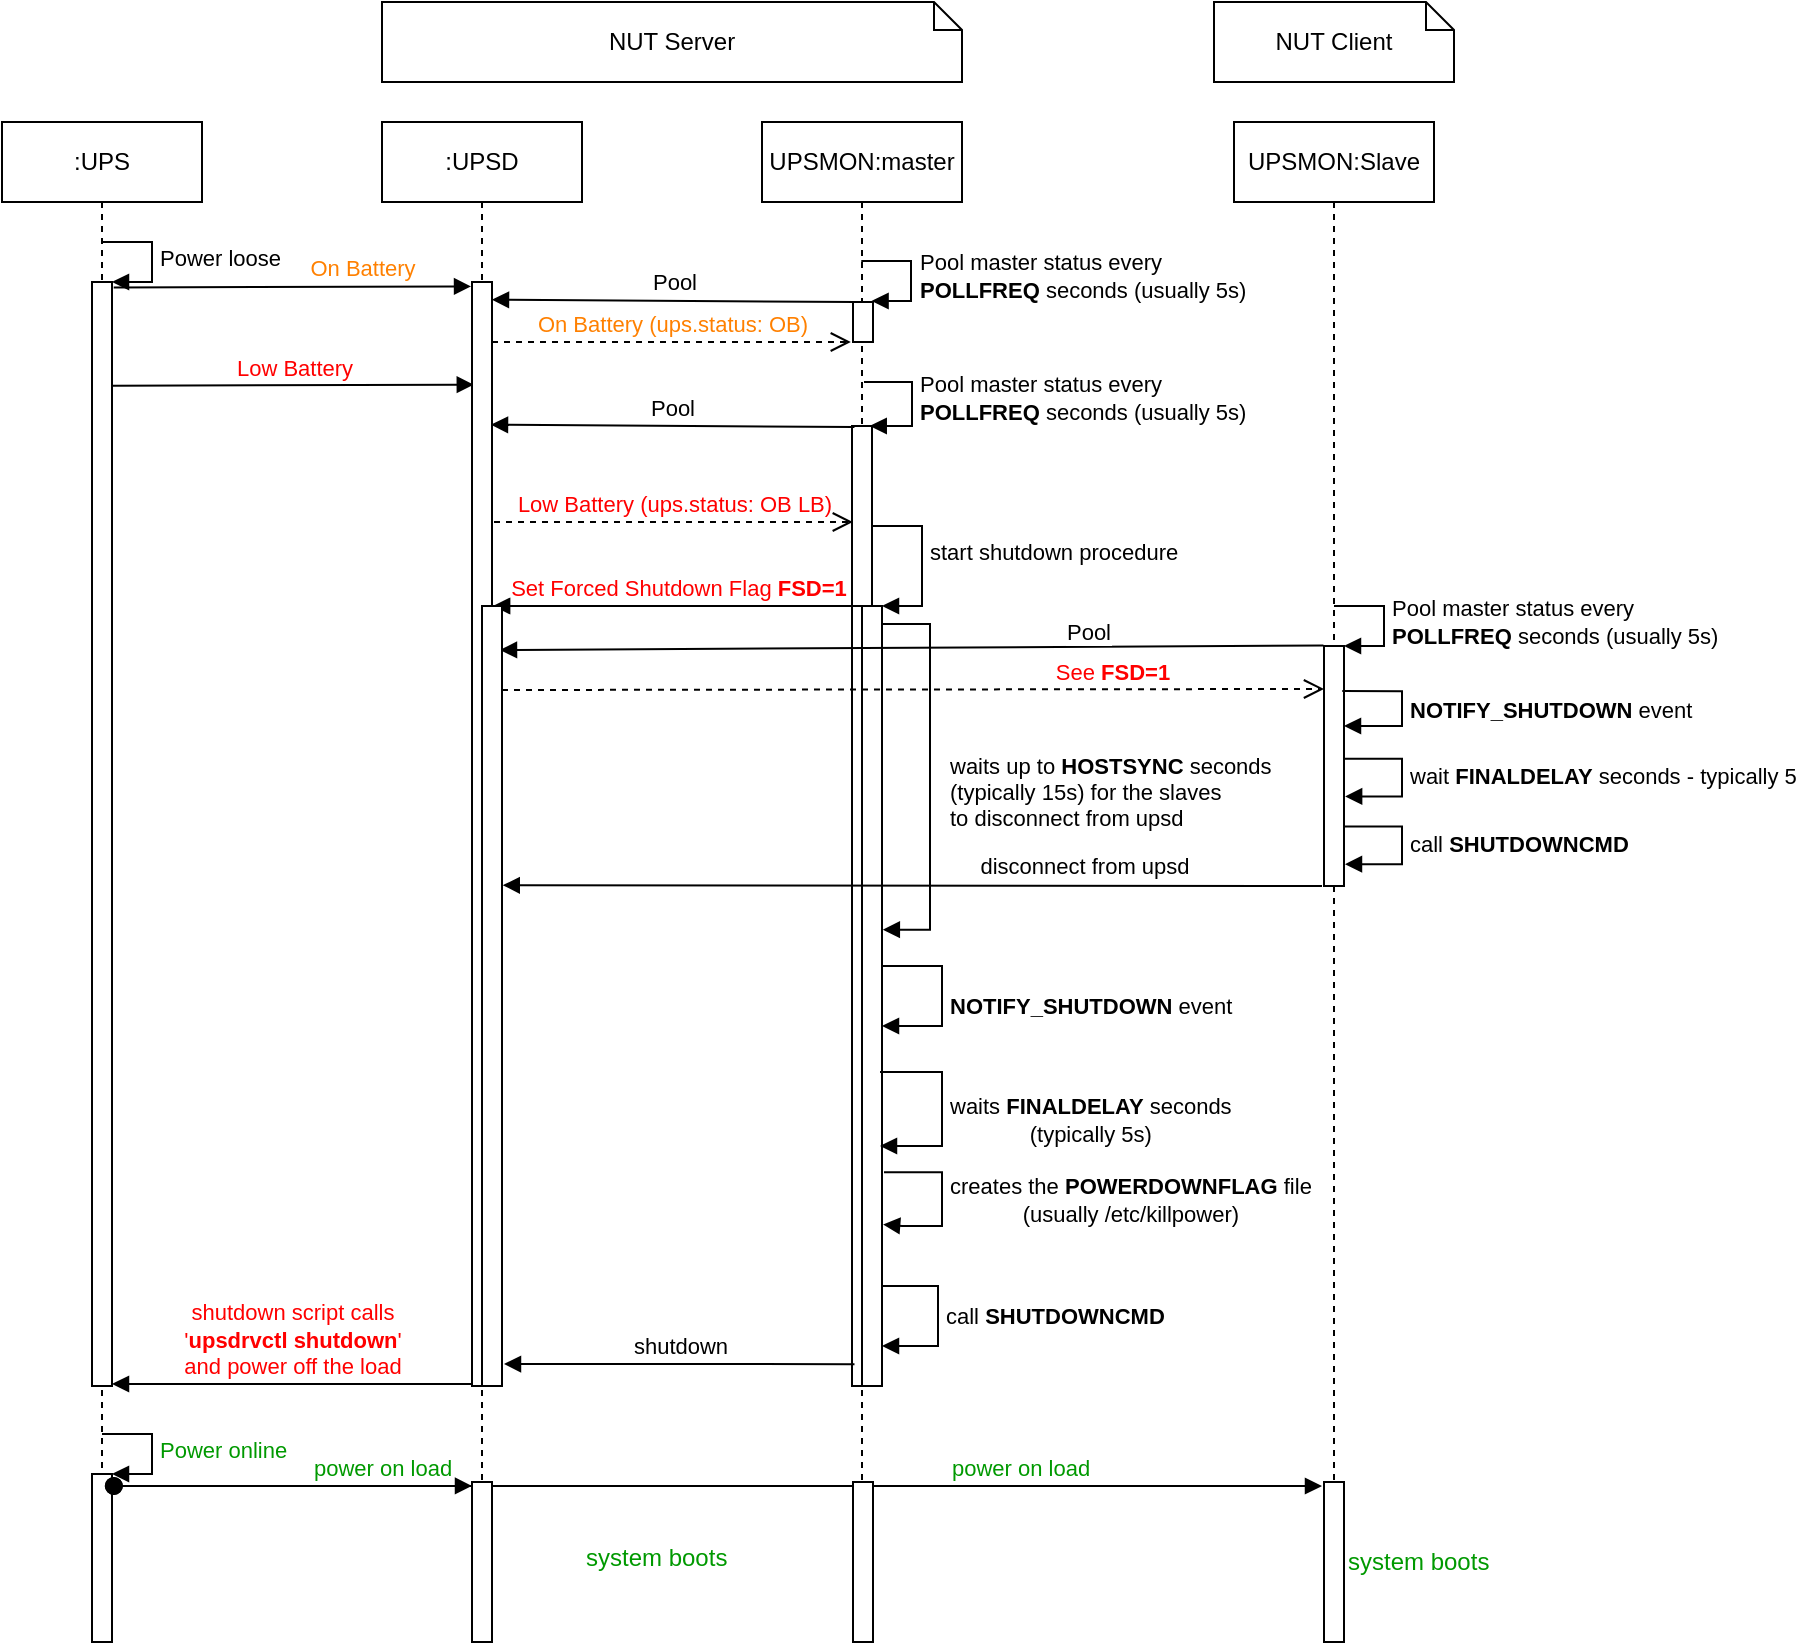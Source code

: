 <mxfile version="10.6.3" type="github"><diagram name="Page-1" id="13e1069c-82ec-6db2-03f1-153e76fe0fe0"><mxGraphModel dx="1394" dy="745" grid="1" gridSize="10" guides="1" tooltips="1" connect="1" arrows="1" fold="1" page="1" pageScale="1" pageWidth="1100" pageHeight="850" background="#ffffff" math="0" shadow="0"><root><mxCell id="0"/><mxCell id="1" parent="0"/><mxCell id="WTpWwaRwXUbTRwRtyqy8-2" value=":UPS" style="shape=umlLifeline;perimeter=lifelinePerimeter;whiteSpace=wrap;html=1;container=1;collapsible=0;recursiveResize=0;outlineConnect=0;" vertex="1" parent="1"><mxGeometry x="90" y="80" width="100" height="760" as="geometry"/></mxCell><mxCell id="WTpWwaRwXUbTRwRtyqy8-8" value="" style="html=1;points=[];perimeter=orthogonalPerimeter;" vertex="1" parent="WTpWwaRwXUbTRwRtyqy8-2"><mxGeometry x="45" y="80" width="10" height="552" as="geometry"/></mxCell><mxCell id="WTpWwaRwXUbTRwRtyqy8-9" value="Power loose" style="edgeStyle=orthogonalEdgeStyle;html=1;align=left;spacingLeft=2;endArrow=block;rounded=0;entryX=1;entryY=0;" edge="1" target="WTpWwaRwXUbTRwRtyqy8-8" parent="WTpWwaRwXUbTRwRtyqy8-2"><mxGeometry relative="1" as="geometry"><mxPoint x="50" y="60" as="sourcePoint"/><Array as="points"><mxPoint x="75" y="60"/><mxPoint x="75" y="80"/></Array></mxGeometry></mxCell><mxCell id="WTpWwaRwXUbTRwRtyqy8-70" value="" style="html=1;points=[];perimeter=orthogonalPerimeter;fontColor=#FF0000;align=center;" vertex="1" parent="WTpWwaRwXUbTRwRtyqy8-2"><mxGeometry x="45" y="676" width="10" height="84" as="geometry"/></mxCell><mxCell id="WTpWwaRwXUbTRwRtyqy8-71" value="Power online" style="edgeStyle=orthogonalEdgeStyle;html=1;align=left;spacingLeft=2;endArrow=block;rounded=0;entryX=1;entryY=0;fontColor=#009900;" edge="1" target="WTpWwaRwXUbTRwRtyqy8-70" parent="WTpWwaRwXUbTRwRtyqy8-2"><mxGeometry relative="1" as="geometry"><mxPoint x="50" y="656" as="sourcePoint"/><Array as="points"><mxPoint x="75" y="656"/></Array></mxGeometry></mxCell><mxCell id="WTpWwaRwXUbTRwRtyqy8-12" value="UPSMON:master" style="shape=umlLifeline;perimeter=lifelinePerimeter;whiteSpace=wrap;html=1;container=1;collapsible=0;recursiveResize=0;outlineConnect=0;" vertex="1" parent="1"><mxGeometry x="470" y="80" width="100" height="760" as="geometry"/></mxCell><mxCell id="WTpWwaRwXUbTRwRtyqy8-15" value="" style="html=1;points=[];perimeter=orthogonalPerimeter;" vertex="1" parent="WTpWwaRwXUbTRwRtyqy8-12"><mxGeometry x="45" y="152" width="10" height="480" as="geometry"/></mxCell><mxCell id="WTpWwaRwXUbTRwRtyqy8-25" value="" style="html=1;points=[];perimeter=orthogonalPerimeter;" vertex="1" parent="WTpWwaRwXUbTRwRtyqy8-12"><mxGeometry x="50" y="242" width="10" height="390" as="geometry"/></mxCell><mxCell id="WTpWwaRwXUbTRwRtyqy8-26" value="start shutdown procedure" style="edgeStyle=orthogonalEdgeStyle;html=1;align=left;spacingLeft=2;endArrow=block;rounded=0;entryX=1;entryY=0;" edge="1" target="WTpWwaRwXUbTRwRtyqy8-25" parent="WTpWwaRwXUbTRwRtyqy8-12"><mxGeometry relative="1" as="geometry"><mxPoint x="55" y="192" as="sourcePoint"/><Array as="points"><mxPoint x="55" y="202"/><mxPoint x="80" y="202"/><mxPoint x="80" y="242"/></Array></mxGeometry></mxCell><mxCell id="WTpWwaRwXUbTRwRtyqy8-48" value="waits up to &lt;b&gt;HOSTSYNC&lt;/b&gt; seconds &lt;br&gt;(typically 15s) for the slaves &lt;br&gt;to disconnect from upsd" style="edgeStyle=orthogonalEdgeStyle;html=1;align=left;spacingLeft=2;endArrow=block;rounded=0;fontColor=#000000;entryX=1.043;entryY=0.415;entryDx=0;entryDy=0;entryPerimeter=0;" edge="1" parent="WTpWwaRwXUbTRwRtyqy8-12" target="WTpWwaRwXUbTRwRtyqy8-25"><mxGeometry x="0.077" y="6" relative="1" as="geometry"><mxPoint x="60" y="251" as="sourcePoint"/><Array as="points"><mxPoint x="84" y="251"/><mxPoint x="84" y="404"/></Array><mxPoint x="60" y="332" as="targetPoint"/><mxPoint as="offset"/></mxGeometry></mxCell><mxCell id="WTpWwaRwXUbTRwRtyqy8-50" value="&lt;b&gt;NOTIFY_SHUTDOWN&lt;/b&gt; event" style="edgeStyle=orthogonalEdgeStyle;html=1;align=left;spacingLeft=2;endArrow=block;rounded=0;fontColor=#000000;" edge="1" parent="WTpWwaRwXUbTRwRtyqy8-12"><mxGeometry x="0.105" relative="1" as="geometry"><mxPoint x="60" y="422" as="sourcePoint"/><Array as="points"><mxPoint x="60" y="422"/><mxPoint x="90" y="422"/><mxPoint x="90" y="452"/></Array><mxPoint x="60" y="452" as="targetPoint"/><mxPoint as="offset"/></mxGeometry></mxCell><mxCell id="WTpWwaRwXUbTRwRtyqy8-51" value="waits &lt;b&gt;FINALDELAY&lt;/b&gt; seconds&lt;br&gt;&lt;div align=&quot;center&quot;&gt;(typically 5s)&lt;/div&gt;" style="edgeStyle=orthogonalEdgeStyle;html=1;align=left;spacingLeft=2;endArrow=block;rounded=0;fontColor=#000000;" edge="1" parent="WTpWwaRwXUbTRwRtyqy8-12"><mxGeometry x="0.105" relative="1" as="geometry"><mxPoint x="59" y="475" as="sourcePoint"/><Array as="points"><mxPoint x="90" y="475"/><mxPoint x="90" y="512"/></Array><mxPoint x="59" y="512" as="targetPoint"/><mxPoint as="offset"/></mxGeometry></mxCell><mxCell id="WTpWwaRwXUbTRwRtyqy8-53" value="creates the &lt;b&gt;POWERDOWNFLAG&lt;/b&gt; file &lt;br&gt;&lt;div align=&quot;center&quot;&gt;(usually /etc/killpower)&lt;/div&gt;" style="edgeStyle=orthogonalEdgeStyle;html=1;align=left;spacingLeft=2;endArrow=block;rounded=0;fontColor=#000000;exitX=1.1;exitY=0.726;exitDx=0;exitDy=0;exitPerimeter=0;entryX=1.055;entryY=0.793;entryDx=0;entryDy=0;entryPerimeter=0;" edge="1" target="WTpWwaRwXUbTRwRtyqy8-25" parent="WTpWwaRwXUbTRwRtyqy8-12" source="WTpWwaRwXUbTRwRtyqy8-25"><mxGeometry relative="1" as="geometry"><mxPoint x="165" y="572" as="sourcePoint"/><Array as="points"><mxPoint x="90" y="525"/><mxPoint x="90" y="552"/><mxPoint x="70" y="551"/></Array><mxPoint x="61" y="556" as="targetPoint"/></mxGeometry></mxCell><mxCell id="WTpWwaRwXUbTRwRtyqy8-59" value="" style="html=1;points=[];perimeter=orthogonalPerimeter;fontColor=#FF0000;align=center;" vertex="1" parent="WTpWwaRwXUbTRwRtyqy8-12"><mxGeometry x="45.5" y="90" width="10" height="20" as="geometry"/></mxCell><mxCell id="WTpWwaRwXUbTRwRtyqy8-13" value="UPSMON:Slave" style="shape=umlLifeline;perimeter=lifelinePerimeter;whiteSpace=wrap;html=1;container=1;collapsible=0;recursiveResize=0;outlineConnect=0;" vertex="1" parent="1"><mxGeometry x="706" y="80" width="100" height="760" as="geometry"/></mxCell><mxCell id="WTpWwaRwXUbTRwRtyqy8-40" value="" style="html=1;points=[];perimeter=orthogonalPerimeter;fontColor=#000000;" vertex="1" parent="WTpWwaRwXUbTRwRtyqy8-13"><mxGeometry x="45" y="262" width="10" height="120" as="geometry"/></mxCell><mxCell id="WTpWwaRwXUbTRwRtyqy8-41" value="Pool master status every &lt;b&gt;&lt;br&gt;POLLFREQ&lt;/b&gt; seconds (usually 5s)" style="edgeStyle=orthogonalEdgeStyle;html=1;align=left;spacingLeft=2;endArrow=block;rounded=0;entryX=1;entryY=0;fontColor=#000000;" edge="1" target="WTpWwaRwXUbTRwRtyqy8-40" parent="WTpWwaRwXUbTRwRtyqy8-13"><mxGeometry relative="1" as="geometry"><mxPoint x="50" y="242" as="sourcePoint"/><Array as="points"><mxPoint x="75" y="242"/></Array></mxGeometry></mxCell><mxCell id="WTpWwaRwXUbTRwRtyqy8-45" value="&lt;b&gt;NOTIFY_SHUTDOWN&lt;/b&gt; event" style="edgeStyle=orthogonalEdgeStyle;html=1;align=left;spacingLeft=2;endArrow=block;rounded=0;fontColor=#000000;exitX=0.914;exitY=0.188;exitDx=0;exitDy=0;exitPerimeter=0;" edge="1" parent="WTpWwaRwXUbTRwRtyqy8-13" source="WTpWwaRwXUbTRwRtyqy8-40"><mxGeometry x="0.042" relative="1" as="geometry"><mxPoint x="9" y="287" as="sourcePoint"/><Array as="points"><mxPoint x="84" y="285"/><mxPoint x="84" y="302"/></Array><mxPoint x="55" y="302" as="targetPoint"/><mxPoint as="offset"/></mxGeometry></mxCell><mxCell id="WTpWwaRwXUbTRwRtyqy8-77" value="" style="html=1;points=[];perimeter=orthogonalPerimeter;fontColor=#009900;align=center;" vertex="1" parent="WTpWwaRwXUbTRwRtyqy8-13"><mxGeometry x="45" y="680" width="10" height="80" as="geometry"/></mxCell><mxCell id="WTpWwaRwXUbTRwRtyqy8-14" value="NUT Server" style="shape=note;whiteSpace=wrap;html=1;size=14;verticalAlign=middle;align=center;spacingTop=0;" vertex="1" parent="1"><mxGeometry x="280" y="20" width="290" height="40" as="geometry"/></mxCell><mxCell id="WTpWwaRwXUbTRwRtyqy8-28" value="On Battery" style="html=1;verticalAlign=bottom;endArrow=block;fontColor=#FF8000;entryX=-0.048;entryY=0.004;entryDx=0;entryDy=0;entryPerimeter=0;exitX=1.086;exitY=0.005;exitDx=0;exitDy=0;exitPerimeter=0;" edge="1" parent="1" source="WTpWwaRwXUbTRwRtyqy8-8" target="WTpWwaRwXUbTRwRtyqy8-10"><mxGeometry x="0.388" width="80" relative="1" as="geometry"><mxPoint x="145" y="177" as="sourcePoint"/><mxPoint x="225" y="242" as="targetPoint"/><mxPoint as="offset"/></mxGeometry></mxCell><mxCell id="WTpWwaRwXUbTRwRtyqy8-33" value="Low Battery" style="html=1;verticalAlign=bottom;endArrow=block;fontColor=#FF0000;entryX=0.09;entryY=0.093;entryDx=0;entryDy=0;entryPerimeter=0;exitX=1.029;exitY=0.094;exitDx=0;exitDy=0;exitPerimeter=0;" edge="1" parent="1" source="WTpWwaRwXUbTRwRtyqy8-8" target="WTpWwaRwXUbTRwRtyqy8-10"><mxGeometry width="80" relative="1" as="geometry"><mxPoint x="145" y="272" as="sourcePoint"/><mxPoint x="225" y="272" as="targetPoint"/></mxGeometry></mxCell><mxCell id="WTpWwaRwXUbTRwRtyqy8-35" value="Set Forced Shutdown Flag &lt;b&gt;FSD=1&lt;/b&gt;" style="html=1;verticalAlign=bottom;endArrow=block;fontColor=#FF0000;entryX=0.557;entryY=0;entryDx=0;entryDy=0;entryPerimeter=0;" edge="1" parent="1" target="WTpWwaRwXUbTRwRtyqy8-36"><mxGeometry width="80" relative="1" as="geometry"><mxPoint x="520" y="322" as="sourcePoint"/><mxPoint x="170" y="552" as="targetPoint"/></mxGeometry></mxCell><mxCell id="WTpWwaRwXUbTRwRtyqy8-42" value="Pool" style="html=1;verticalAlign=bottom;endArrow=block;fontColor=#000000;exitX=-0.029;exitY=-0.002;exitDx=0;exitDy=0;exitPerimeter=0;" edge="1" parent="1" source="WTpWwaRwXUbTRwRtyqy8-40"><mxGeometry x="-0.427" y="2" width="80" relative="1" as="geometry"><mxPoint x="220" y="552" as="sourcePoint"/><mxPoint x="339" y="344" as="targetPoint"/><mxPoint as="offset"/></mxGeometry></mxCell><mxCell id="WTpWwaRwXUbTRwRtyqy8-43" value="See &lt;b&gt;FSD=1&lt;/b&gt;" style="html=1;verticalAlign=bottom;endArrow=open;dashed=1;endSize=8;fontColor=#FF0000;entryX=0;entryY=0.179;entryDx=0;entryDy=0;entryPerimeter=0;" edge="1" parent="1" target="WTpWwaRwXUbTRwRtyqy8-40"><mxGeometry x="0.484" relative="1" as="geometry"><mxPoint x="340" y="364" as="sourcePoint"/><mxPoint x="749" y="362" as="targetPoint"/><mxPoint as="offset"/></mxGeometry></mxCell><mxCell id="WTpWwaRwXUbTRwRtyqy8-46" value="wait &lt;b&gt;FINALDELAY&lt;/b&gt; seconds - typically 5" style="edgeStyle=orthogonalEdgeStyle;html=1;align=left;spacingLeft=2;endArrow=block;rounded=0;entryX=1.057;entryY=0.291;fontColor=#000000;entryDx=0;entryDy=0;entryPerimeter=0;" edge="1" parent="1"><mxGeometry relative="1" as="geometry"><mxPoint x="761" y="398.357" as="sourcePoint"/><Array as="points"><mxPoint x="790" y="398"/><mxPoint x="790" y="417"/></Array><mxPoint x="761.571" y="417.214" as="targetPoint"/></mxGeometry></mxCell><mxCell id="WTpWwaRwXUbTRwRtyqy8-47" value="call &lt;b&gt;SHUTDOWNCMD&lt;/b&gt;" style="edgeStyle=orthogonalEdgeStyle;html=1;align=left;spacingLeft=2;endArrow=block;rounded=0;entryX=1.057;entryY=0.291;fontColor=#000000;entryDx=0;entryDy=0;entryPerimeter=0;" edge="1" parent="1"><mxGeometry relative="1" as="geometry"><mxPoint x="760.929" y="432.214" as="sourcePoint"/><Array as="points"><mxPoint x="790" y="432"/><mxPoint x="790" y="451"/></Array><mxPoint x="761.5" y="451.071" as="targetPoint"/></mxGeometry></mxCell><mxCell id="WTpWwaRwXUbTRwRtyqy8-49" value="disconnect from upsd" style="html=1;verticalAlign=bottom;endArrow=block;fontColor=#000000;entryX=1.038;entryY=0.358;entryDx=0;entryDy=0;entryPerimeter=0;" edge="1" parent="1" target="WTpWwaRwXUbTRwRtyqy8-36"><mxGeometry x="-0.416" y="-1" width="80" relative="1" as="geometry"><mxPoint x="750" y="462" as="sourcePoint"/><mxPoint x="350" y="472" as="targetPoint"/><mxPoint as="offset"/></mxGeometry></mxCell><mxCell id="WTpWwaRwXUbTRwRtyqy8-54" value="call &lt;b&gt;SHUTDOWNCMD&lt;/b&gt;" style="edgeStyle=orthogonalEdgeStyle;html=1;align=left;spacingLeft=2;endArrow=block;rounded=0;fontColor=#000000;" edge="1" parent="1"><mxGeometry relative="1" as="geometry"><mxPoint x="530" y="662" as="sourcePoint"/><Array as="points"><mxPoint x="558" y="662"/><mxPoint x="558" y="692"/></Array><mxPoint x="530" y="692" as="targetPoint"/></mxGeometry></mxCell><mxCell id="WTpWwaRwXUbTRwRtyqy8-55" value="shutdown" style="html=1;verticalAlign=bottom;endArrow=block;fontColor=#000000;exitX=-0.376;exitY=0.972;exitDx=0;exitDy=0;exitPerimeter=0;" edge="1" parent="1" source="WTpWwaRwXUbTRwRtyqy8-25"><mxGeometry width="80" relative="1" as="geometry"><mxPoint x="516" y="709" as="sourcePoint"/><mxPoint x="341" y="701" as="targetPoint"/></mxGeometry></mxCell><mxCell id="WTpWwaRwXUbTRwRtyqy8-56" value="&lt;div&gt;shutdown script calls &lt;br&gt;&lt;/div&gt;&lt;div&gt;'&lt;b&gt;upsdrvctl shutdown&lt;/b&gt;' &lt;/div&gt;and power off the load" style="html=1;verticalAlign=bottom;endArrow=block;fontColor=#FF0000;" edge="1" parent="1" target="WTpWwaRwXUbTRwRtyqy8-8"><mxGeometry width="80" relative="1" as="geometry"><mxPoint x="325" y="711" as="sourcePoint"/><mxPoint x="150" y="712" as="targetPoint"/></mxGeometry></mxCell><mxCell id="WTpWwaRwXUbTRwRtyqy8-57" value="NUT Client" style="shape=note;whiteSpace=wrap;html=1;size=14;verticalAlign=middle;align=center;spacingTop=0;" vertex="1" parent="1"><mxGeometry x="696" y="20" width="120" height="40" as="geometry"/></mxCell><mxCell id="WTpWwaRwXUbTRwRtyqy8-58" value="Pool master status every &lt;b&gt;&lt;br&gt;POLLFREQ&lt;/b&gt; seconds (usually 5s)" style="edgeStyle=orthogonalEdgeStyle;html=1;align=left;spacingLeft=2;endArrow=block;rounded=0;entryX=1;entryY=0;fontColor=#000000;" edge="1" parent="1"><mxGeometry relative="1" as="geometry"><mxPoint x="519.643" y="149.5" as="sourcePoint"/><Array as="points"><mxPoint x="544.5" y="149.5"/></Array><mxPoint x="524.786" y="169.5" as="targetPoint"/></mxGeometry></mxCell><mxCell id="WTpWwaRwXUbTRwRtyqy8-60" value="Pool" style="html=1;verticalAlign=bottom;endArrow=block;fontColor=#000000;exitX=0.121;exitY=0;exitDx=0;exitDy=0;exitPerimeter=0;entryX=1;entryY=0.016;entryDx=0;entryDy=0;entryPerimeter=0;" edge="1" parent="1" source="WTpWwaRwXUbTRwRtyqy8-59" target="WTpWwaRwXUbTRwRtyqy8-10"><mxGeometry width="80" relative="1" as="geometry"><mxPoint x="410" y="230" as="sourcePoint"/><mxPoint x="340" y="170" as="targetPoint"/></mxGeometry></mxCell><mxCell id="WTpWwaRwXUbTRwRtyqy8-63" value="On Battery (ups.status: OB)" style="html=1;verticalAlign=bottom;endArrow=open;dashed=1;endSize=8;fontColor=#FF8000;entryX=-0.107;entryY=1;entryDx=0;entryDy=0;entryPerimeter=0;" edge="1" source="WTpWwaRwXUbTRwRtyqy8-10" parent="1" target="WTpWwaRwXUbTRwRtyqy8-59"><mxGeometry relative="1" as="geometry"><mxPoint x="230" y="387" as="targetPoint"/></mxGeometry></mxCell><mxCell id="WTpWwaRwXUbTRwRtyqy8-64" value="Pool master status every &lt;b&gt;&lt;br&gt;POLLFREQ&lt;/b&gt; seconds (usually 5s)" style="edgeStyle=orthogonalEdgeStyle;html=1;align=left;spacingLeft=2;endArrow=block;rounded=0;fontColor=#000000;entryX=0.887;entryY=0;entryDx=0;entryDy=0;entryPerimeter=0;" edge="1" parent="1" target="WTpWwaRwXUbTRwRtyqy8-15"><mxGeometry relative="1" as="geometry"><mxPoint x="524" y="210" as="sourcePoint"/><Array as="points"><mxPoint x="521" y="210"/><mxPoint x="545" y="210"/><mxPoint x="545" y="232"/></Array><mxPoint x="521" y="230" as="targetPoint"/></mxGeometry></mxCell><mxCell id="WTpWwaRwXUbTRwRtyqy8-65" value="Pool" style="html=1;verticalAlign=bottom;endArrow=block;fontColor=#000000;exitX=0.121;exitY=0;exitDx=0;exitDy=0;exitPerimeter=0;entryX=1;entryY=0.016;entryDx=0;entryDy=0;entryPerimeter=0;" edge="1" parent="1"><mxGeometry width="80" relative="1" as="geometry"><mxPoint x="516.214" y="232.5" as="sourcePoint"/><mxPoint x="334.5" y="231.357" as="targetPoint"/></mxGeometry></mxCell><mxCell id="WTpWwaRwXUbTRwRtyqy8-66" value="Low Battery (ups.status: OB LB)" style="html=1;verticalAlign=bottom;endArrow=open;dashed=1;endSize=8;fontColor=#FF0000;entryX=-0.107;entryY=1;entryDx=0;entryDy=0;entryPerimeter=0;" edge="1" parent="1"><mxGeometry relative="1" as="geometry"><mxPoint x="515.429" y="280" as="targetPoint"/><mxPoint x="336" y="280" as="sourcePoint"/></mxGeometry></mxCell><mxCell id="WTpWwaRwXUbTRwRtyqy8-75" value="power on load" style="html=1;verticalAlign=bottom;startArrow=oval;endArrow=block;startSize=8;fontColor=#009900;exitX=1.086;exitY=0.071;exitDx=0;exitDy=0;exitPerimeter=0;" edge="1" target="WTpWwaRwXUbTRwRtyqy8-74" parent="1" source="WTpWwaRwXUbTRwRtyqy8-70"><mxGeometry x="0.498" relative="1" as="geometry"><mxPoint x="265" y="760" as="sourcePoint"/><mxPoint as="offset"/></mxGeometry></mxCell><mxCell id="WTpWwaRwXUbTRwRtyqy8-76" value="power on load" style="html=1;verticalAlign=bottom;startArrow=oval;endArrow=block;startSize=8;fontColor=#009900;" edge="1" parent="1"><mxGeometry x="0.498" relative="1" as="geometry"><mxPoint x="146" y="762" as="sourcePoint"/><mxPoint x="750" y="762" as="targetPoint"/><mxPoint as="offset"/></mxGeometry></mxCell><mxCell id="WTpWwaRwXUbTRwRtyqy8-78" value="system boots" style="text;html=1;resizable=0;points=[];autosize=1;align=left;verticalAlign=top;spacingTop=-4;fontColor=#009900;" vertex="1" parent="1"><mxGeometry x="380" y="788" width="90" height="20" as="geometry"/></mxCell><mxCell id="WTpWwaRwXUbTRwRtyqy8-79" value="system boots" style="text;html=1;resizable=0;points=[];autosize=1;align=left;verticalAlign=top;spacingTop=-4;fontColor=#009900;" vertex="1" parent="1"><mxGeometry x="761" y="790" width="90" height="20" as="geometry"/></mxCell><mxCell id="WTpWwaRwXUbTRwRtyqy8-3" value=":UPSD" style="shape=umlLifeline;perimeter=lifelinePerimeter;whiteSpace=wrap;html=1;container=1;collapsible=0;recursiveResize=0;outlineConnect=0;" vertex="1" parent="1"><mxGeometry x="280" y="80" width="100" height="760" as="geometry"/></mxCell><mxCell id="WTpWwaRwXUbTRwRtyqy8-10" value="" style="html=1;points=[];perimeter=orthogonalPerimeter;" vertex="1" parent="WTpWwaRwXUbTRwRtyqy8-3"><mxGeometry x="45" y="80" width="10" height="552" as="geometry"/></mxCell><mxCell id="WTpWwaRwXUbTRwRtyqy8-36" value="" style="html=1;points=[];perimeter=orthogonalPerimeter;fontColor=#000000;" vertex="1" parent="WTpWwaRwXUbTRwRtyqy8-3"><mxGeometry x="50" y="242" width="10" height="390" as="geometry"/></mxCell><mxCell id="WTpWwaRwXUbTRwRtyqy8-74" value="" style="html=1;points=[];perimeter=orthogonalPerimeter;fontColor=#009900;align=center;" vertex="1" parent="WTpWwaRwXUbTRwRtyqy8-3"><mxGeometry x="45" y="680" width="10" height="80" as="geometry"/></mxCell><mxCell id="WTpWwaRwXUbTRwRtyqy8-80" value="" style="html=1;points=[];perimeter=orthogonalPerimeter;fontColor=#009900;align=center;" vertex="1" parent="1"><mxGeometry x="515.5" y="760" width="10" height="80" as="geometry"/></mxCell></root></mxGraphModel></diagram></mxfile>